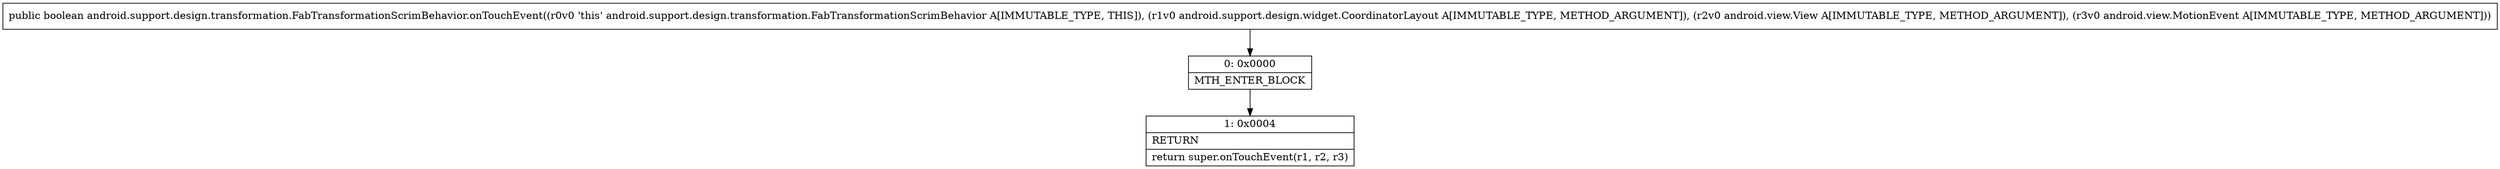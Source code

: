 digraph "CFG forandroid.support.design.transformation.FabTransformationScrimBehavior.onTouchEvent(Landroid\/support\/design\/widget\/CoordinatorLayout;Landroid\/view\/View;Landroid\/view\/MotionEvent;)Z" {
Node_0 [shape=record,label="{0\:\ 0x0000|MTH_ENTER_BLOCK\l}"];
Node_1 [shape=record,label="{1\:\ 0x0004|RETURN\l|return super.onTouchEvent(r1, r2, r3)\l}"];
MethodNode[shape=record,label="{public boolean android.support.design.transformation.FabTransformationScrimBehavior.onTouchEvent((r0v0 'this' android.support.design.transformation.FabTransformationScrimBehavior A[IMMUTABLE_TYPE, THIS]), (r1v0 android.support.design.widget.CoordinatorLayout A[IMMUTABLE_TYPE, METHOD_ARGUMENT]), (r2v0 android.view.View A[IMMUTABLE_TYPE, METHOD_ARGUMENT]), (r3v0 android.view.MotionEvent A[IMMUTABLE_TYPE, METHOD_ARGUMENT])) }"];
MethodNode -> Node_0;
Node_0 -> Node_1;
}

